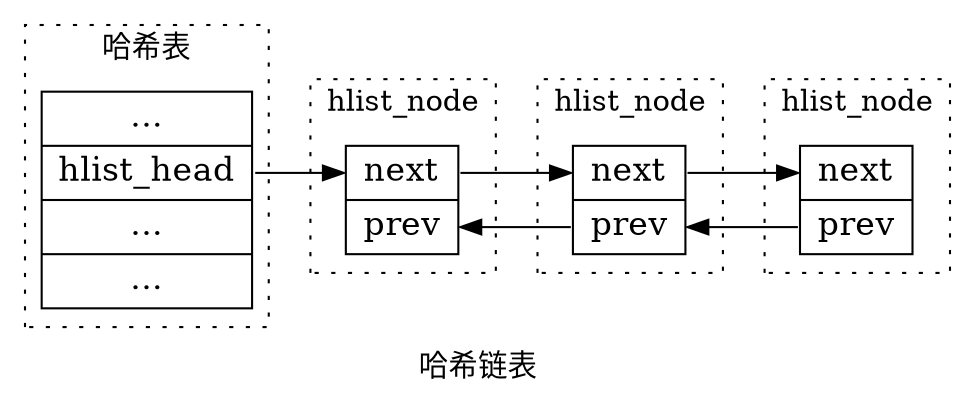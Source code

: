 digraph hlist {

graph [
rankdir = "LR"
style = "dotted"
];

node [
fontsize = "16"
shape = "ellipse"
];

edge [
];

label="哈希链表";

subgraph clusterA {
label = "哈希表"
"node0" [
label = "<f0> ...| <f1> hlist_head | <f2> ... | <f3> ..."
shape = "record"
];
}

subgraph clusterB {
label = "hlist_node"
"node1" [
label = "<f0> next| <f1> prev "
shape = "record"
];
}

subgraph clusterC {
label = "hlist_node"
"node2" [
label = "<f0> next| <f1> prev "
shape = "record"
];
}

subgraph clusterD {
label = "hlist_node"
"node3" [
label = "<f0> next| <f1> prev "
shape = "record"
];
}


"node0":f1 -> "node1":f0 [
id = 0
];
"node1":f0 -> "node2":f0 [
id = 1
];
"node2":f0 -> "node3":f0 [
id = 2
];
"node2":f1 -> "node1":f1 [
id = 3
];
"node3":f1 -> "node2":f1 [
id = 3
];

}
